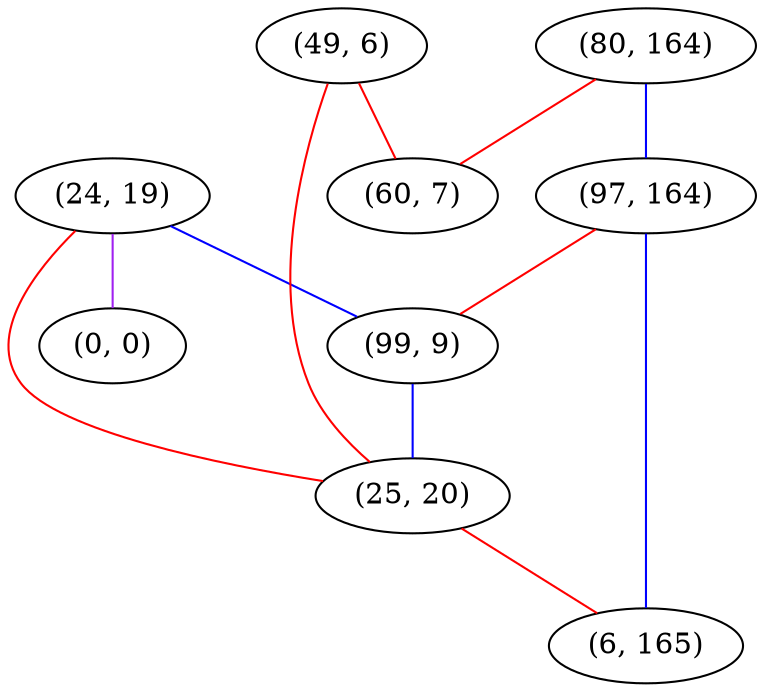 graph "" {
"(24, 19)";
"(0, 0)";
"(49, 6)";
"(80, 164)";
"(97, 164)";
"(99, 9)";
"(25, 20)";
"(60, 7)";
"(6, 165)";
"(24, 19)" -- "(0, 0)"  [color=purple, key=0, weight=4];
"(24, 19)" -- "(99, 9)"  [color=blue, key=0, weight=3];
"(24, 19)" -- "(25, 20)"  [color=red, key=0, weight=1];
"(49, 6)" -- "(60, 7)"  [color=red, key=0, weight=1];
"(49, 6)" -- "(25, 20)"  [color=red, key=0, weight=1];
"(80, 164)" -- "(60, 7)"  [color=red, key=0, weight=1];
"(80, 164)" -- "(97, 164)"  [color=blue, key=0, weight=3];
"(97, 164)" -- "(99, 9)"  [color=red, key=0, weight=1];
"(97, 164)" -- "(6, 165)"  [color=blue, key=0, weight=3];
"(99, 9)" -- "(25, 20)"  [color=blue, key=0, weight=3];
"(25, 20)" -- "(6, 165)"  [color=red, key=0, weight=1];
}
